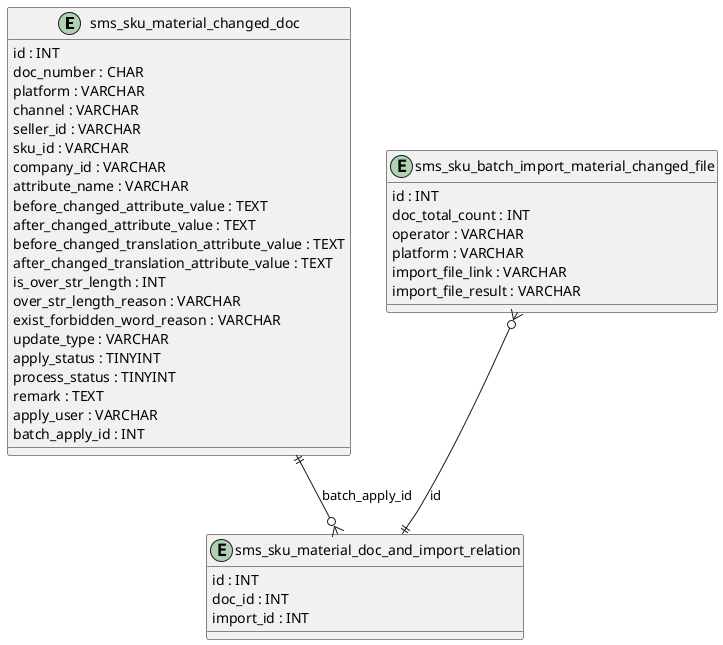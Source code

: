 @startuml

entity "sms_sku_material_changed_doc" as sms_sku_material_changed_doc {
    id : INT
    doc_number : CHAR
    platform : VARCHAR
    channel : VARCHAR
    seller_id : VARCHAR
    sku_id : VARCHAR
    company_id : VARCHAR
    attribute_name : VARCHAR
    before_changed_attribute_value : TEXT
    after_changed_attribute_value : TEXT
    before_changed_translation_attribute_value : TEXT
    after_changed_translation_attribute_value : TEXT
    is_over_str_length : INT
    over_str_length_reason : VARCHAR
    exist_forbidden_word_reason : VARCHAR
    update_type : VARCHAR
    apply_status : TINYINT
    process_status : TINYINT
    remark : TEXT
    apply_user : VARCHAR
    batch_apply_id : INT
}

entity "sms_sku_batch_import_material_changed_file" as sms_sku_batch_import_material_changed_file {
    id : INT
    doc_total_count : INT
    operator : VARCHAR
    platform : VARCHAR
    import_file_link : VARCHAR
    import_file_result : VARCHAR
}

entity "sms_sku_material_doc_and_import_relation" as sms_sku_material_doc_and_import_relation {
    id : INT
    doc_id : INT
    import_id : INT
}

sms_sku_material_changed_doc ||--o{ sms_sku_material_doc_and_import_relation : "batch_apply_id"
sms_sku_batch_import_material_changed_file }o--|| sms_sku_material_doc_and_import_relation : "id"

@enduml
